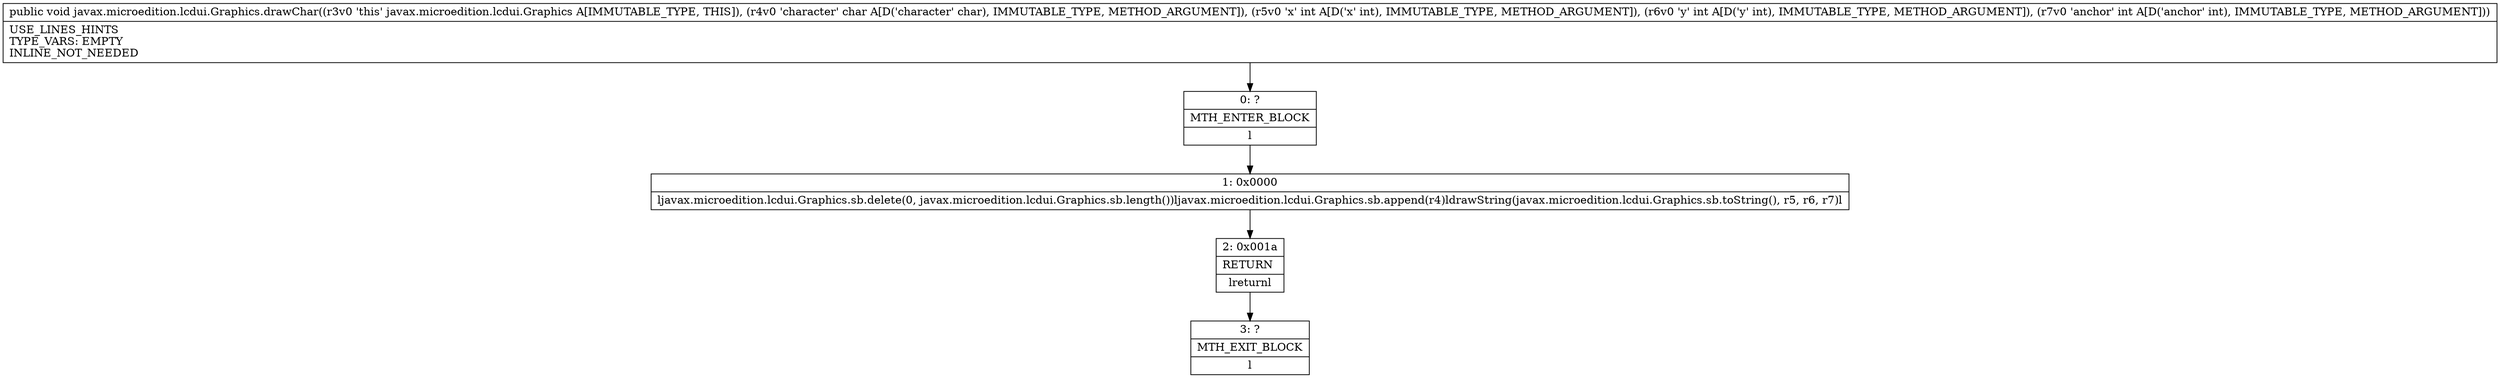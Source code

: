digraph "CFG forjavax.microedition.lcdui.Graphics.drawChar(CIII)V" {
Node_0 [shape=record,label="{0\:\ ?|MTH_ENTER_BLOCK\l|l}"];
Node_1 [shape=record,label="{1\:\ 0x0000|ljavax.microedition.lcdui.Graphics.sb.delete(0, javax.microedition.lcdui.Graphics.sb.length())ljavax.microedition.lcdui.Graphics.sb.append(r4)ldrawString(javax.microedition.lcdui.Graphics.sb.toString(), r5, r6, r7)l}"];
Node_2 [shape=record,label="{2\:\ 0x001a|RETURN\l|lreturnl}"];
Node_3 [shape=record,label="{3\:\ ?|MTH_EXIT_BLOCK\l|l}"];
MethodNode[shape=record,label="{public void javax.microedition.lcdui.Graphics.drawChar((r3v0 'this' javax.microedition.lcdui.Graphics A[IMMUTABLE_TYPE, THIS]), (r4v0 'character' char A[D('character' char), IMMUTABLE_TYPE, METHOD_ARGUMENT]), (r5v0 'x' int A[D('x' int), IMMUTABLE_TYPE, METHOD_ARGUMENT]), (r6v0 'y' int A[D('y' int), IMMUTABLE_TYPE, METHOD_ARGUMENT]), (r7v0 'anchor' int A[D('anchor' int), IMMUTABLE_TYPE, METHOD_ARGUMENT]))  | USE_LINES_HINTS\lTYPE_VARS: EMPTY\lINLINE_NOT_NEEDED\l}"];
MethodNode -> Node_0;
Node_0 -> Node_1;
Node_1 -> Node_2;
Node_2 -> Node_3;
}

